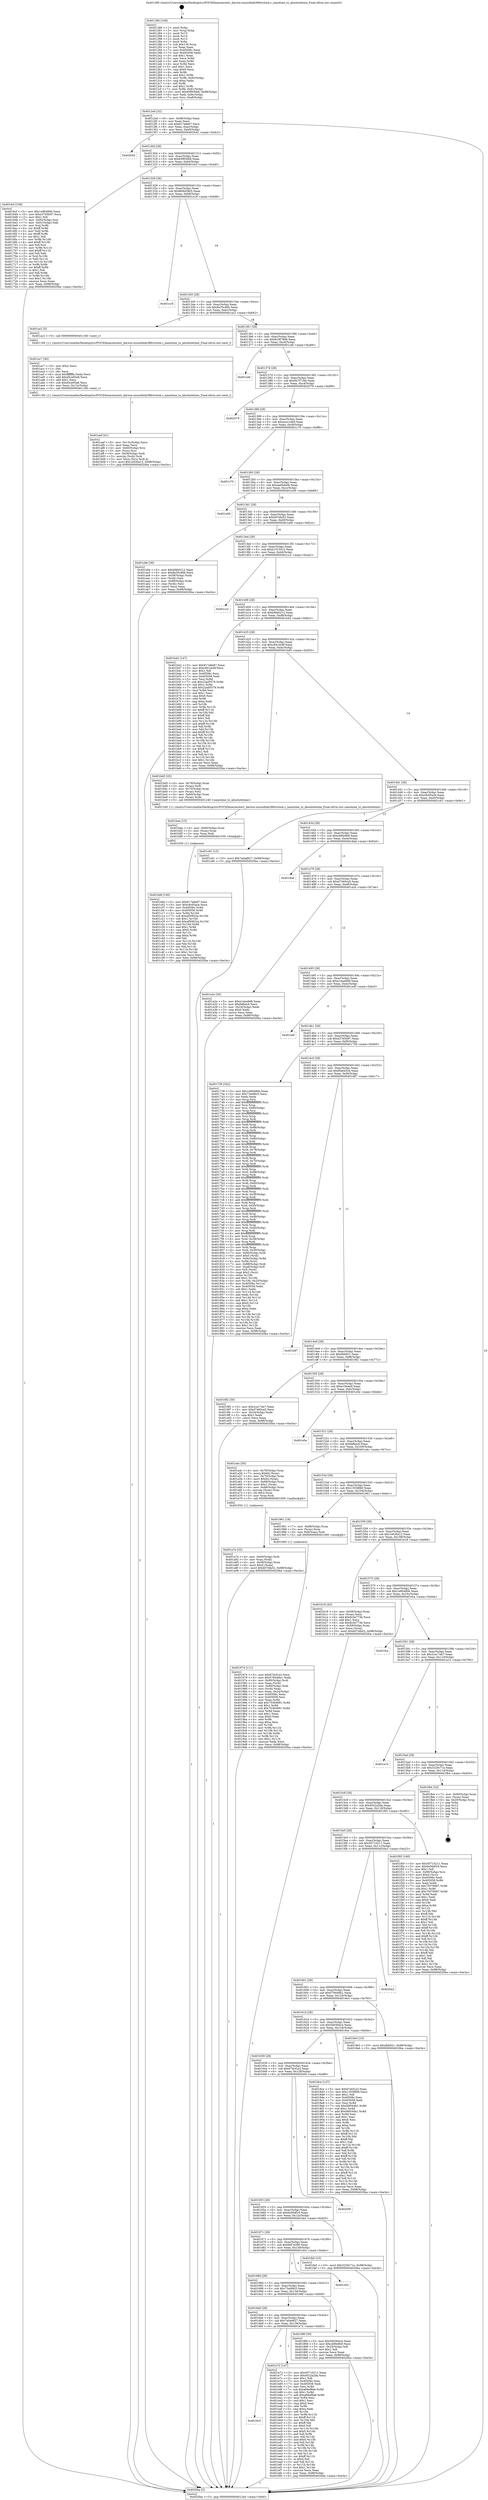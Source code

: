 digraph "0x401280" {
  label = "0x401280 (/mnt/c/Users/mathe/Desktop/tcc/POCII/binaries/extr_darwin-xnuosfmki386rtclock.c_nanotime_to_absolutetime_Final-ollvm.out::main(0))"
  labelloc = "t"
  node[shape=record]

  Entry [label="",width=0.3,height=0.3,shape=circle,fillcolor=black,style=filled]
  "0x4012ed" [label="{
     0x4012ed [32]\l
     | [instrs]\l
     &nbsp;&nbsp;0x4012ed \<+6\>: mov -0x98(%rbp),%eax\l
     &nbsp;&nbsp;0x4012f3 \<+2\>: mov %eax,%ecx\l
     &nbsp;&nbsp;0x4012f5 \<+6\>: sub $0x817a8e87,%ecx\l
     &nbsp;&nbsp;0x4012fb \<+6\>: mov %eax,-0xac(%rbp)\l
     &nbsp;&nbsp;0x401301 \<+6\>: mov %ecx,-0xb0(%rbp)\l
     &nbsp;&nbsp;0x401307 \<+6\>: je 0000000000402042 \<main+0xdc2\>\l
  }"]
  "0x402042" [label="{
     0x402042\l
  }", style=dashed]
  "0x40130d" [label="{
     0x40130d [28]\l
     | [instrs]\l
     &nbsp;&nbsp;0x40130d \<+5\>: jmp 0000000000401312 \<main+0x92\>\l
     &nbsp;&nbsp;0x401312 \<+6\>: mov -0xac(%rbp),%eax\l
     &nbsp;&nbsp;0x401318 \<+5\>: sub $0x83f930b6,%eax\l
     &nbsp;&nbsp;0x40131d \<+6\>: mov %eax,-0xb4(%rbp)\l
     &nbsp;&nbsp;0x401323 \<+6\>: je 00000000004016cf \<main+0x44f\>\l
  }"]
  Exit [label="",width=0.3,height=0.3,shape=circle,fillcolor=black,style=filled,peripheries=2]
  "0x4016cf" [label="{
     0x4016cf [106]\l
     | [instrs]\l
     &nbsp;&nbsp;0x4016cf \<+5\>: mov $0x1e80480b,%eax\l
     &nbsp;&nbsp;0x4016d4 \<+5\>: mov $0xe37b5b97,%ecx\l
     &nbsp;&nbsp;0x4016d9 \<+2\>: mov $0x1,%dl\l
     &nbsp;&nbsp;0x4016db \<+7\>: mov -0x92(%rbp),%sil\l
     &nbsp;&nbsp;0x4016e2 \<+7\>: mov -0x91(%rbp),%dil\l
     &nbsp;&nbsp;0x4016e9 \<+3\>: mov %sil,%r8b\l
     &nbsp;&nbsp;0x4016ec \<+4\>: xor $0xff,%r8b\l
     &nbsp;&nbsp;0x4016f0 \<+3\>: mov %dil,%r9b\l
     &nbsp;&nbsp;0x4016f3 \<+4\>: xor $0xff,%r9b\l
     &nbsp;&nbsp;0x4016f7 \<+3\>: xor $0x1,%dl\l
     &nbsp;&nbsp;0x4016fa \<+3\>: mov %r8b,%r10b\l
     &nbsp;&nbsp;0x4016fd \<+4\>: and $0xff,%r10b\l
     &nbsp;&nbsp;0x401701 \<+3\>: and %dl,%sil\l
     &nbsp;&nbsp;0x401704 \<+3\>: mov %r9b,%r11b\l
     &nbsp;&nbsp;0x401707 \<+4\>: and $0xff,%r11b\l
     &nbsp;&nbsp;0x40170b \<+3\>: and %dl,%dil\l
     &nbsp;&nbsp;0x40170e \<+3\>: or %sil,%r10b\l
     &nbsp;&nbsp;0x401711 \<+3\>: or %dil,%r11b\l
     &nbsp;&nbsp;0x401714 \<+3\>: xor %r11b,%r10b\l
     &nbsp;&nbsp;0x401717 \<+3\>: or %r9b,%r8b\l
     &nbsp;&nbsp;0x40171a \<+4\>: xor $0xff,%r8b\l
     &nbsp;&nbsp;0x40171e \<+3\>: or $0x1,%dl\l
     &nbsp;&nbsp;0x401721 \<+3\>: and %dl,%r8b\l
     &nbsp;&nbsp;0x401724 \<+3\>: or %r8b,%r10b\l
     &nbsp;&nbsp;0x401727 \<+4\>: test $0x1,%r10b\l
     &nbsp;&nbsp;0x40172b \<+3\>: cmovne %ecx,%eax\l
     &nbsp;&nbsp;0x40172e \<+6\>: mov %eax,-0x98(%rbp)\l
     &nbsp;&nbsp;0x401734 \<+5\>: jmp 00000000004020ba \<main+0xe3a\>\l
  }"]
  "0x401329" [label="{
     0x401329 [28]\l
     | [instrs]\l
     &nbsp;&nbsp;0x401329 \<+5\>: jmp 000000000040132e \<main+0xae\>\l
     &nbsp;&nbsp;0x40132e \<+6\>: mov -0xac(%rbp),%eax\l
     &nbsp;&nbsp;0x401334 \<+5\>: sub $0x869d28d3,%eax\l
     &nbsp;&nbsp;0x401339 \<+6\>: mov %eax,-0xb8(%rbp)\l
     &nbsp;&nbsp;0x40133f \<+6\>: je 0000000000401e18 \<main+0xb98\>\l
  }"]
  "0x4020ba" [label="{
     0x4020ba [5]\l
     | [instrs]\l
     &nbsp;&nbsp;0x4020ba \<+5\>: jmp 00000000004012ed \<main+0x6d\>\l
  }"]
  "0x401280" [label="{
     0x401280 [109]\l
     | [instrs]\l
     &nbsp;&nbsp;0x401280 \<+1\>: push %rbp\l
     &nbsp;&nbsp;0x401281 \<+3\>: mov %rsp,%rbp\l
     &nbsp;&nbsp;0x401284 \<+2\>: push %r15\l
     &nbsp;&nbsp;0x401286 \<+2\>: push %r14\l
     &nbsp;&nbsp;0x401288 \<+2\>: push %r12\l
     &nbsp;&nbsp;0x40128a \<+1\>: push %rbx\l
     &nbsp;&nbsp;0x40128b \<+7\>: sub $0x130,%rsp\l
     &nbsp;&nbsp;0x401292 \<+2\>: xor %eax,%eax\l
     &nbsp;&nbsp;0x401294 \<+7\>: mov 0x40506c,%ecx\l
     &nbsp;&nbsp;0x40129b \<+7\>: mov 0x405058,%edx\l
     &nbsp;&nbsp;0x4012a2 \<+3\>: sub $0x1,%eax\l
     &nbsp;&nbsp;0x4012a5 \<+3\>: mov %ecx,%r8d\l
     &nbsp;&nbsp;0x4012a8 \<+3\>: add %eax,%r8d\l
     &nbsp;&nbsp;0x4012ab \<+4\>: imul %r8d,%ecx\l
     &nbsp;&nbsp;0x4012af \<+3\>: and $0x1,%ecx\l
     &nbsp;&nbsp;0x4012b2 \<+3\>: cmp $0x0,%ecx\l
     &nbsp;&nbsp;0x4012b5 \<+4\>: sete %r9b\l
     &nbsp;&nbsp;0x4012b9 \<+4\>: and $0x1,%r9b\l
     &nbsp;&nbsp;0x4012bd \<+7\>: mov %r9b,-0x92(%rbp)\l
     &nbsp;&nbsp;0x4012c4 \<+3\>: cmp $0xa,%edx\l
     &nbsp;&nbsp;0x4012c7 \<+4\>: setl %r9b\l
     &nbsp;&nbsp;0x4012cb \<+4\>: and $0x1,%r9b\l
     &nbsp;&nbsp;0x4012cf \<+7\>: mov %r9b,-0x91(%rbp)\l
     &nbsp;&nbsp;0x4012d6 \<+10\>: movl $0x83f930b6,-0x98(%rbp)\l
     &nbsp;&nbsp;0x4012e0 \<+6\>: mov %edi,-0x9c(%rbp)\l
     &nbsp;&nbsp;0x4012e6 \<+7\>: mov %rsi,-0xa8(%rbp)\l
  }"]
  "0x4016c5" [label="{
     0x4016c5\l
  }", style=dashed]
  "0x401e18" [label="{
     0x401e18\l
  }", style=dashed]
  "0x401345" [label="{
     0x401345 [28]\l
     | [instrs]\l
     &nbsp;&nbsp;0x401345 \<+5\>: jmp 000000000040134a \<main+0xca\>\l
     &nbsp;&nbsp;0x40134a \<+6\>: mov -0xac(%rbp),%eax\l
     &nbsp;&nbsp;0x401350 \<+5\>: sub $0x8a35c46b,%eax\l
     &nbsp;&nbsp;0x401355 \<+6\>: mov %eax,-0xbc(%rbp)\l
     &nbsp;&nbsp;0x40135b \<+6\>: je 0000000000401ac2 \<main+0x842\>\l
  }"]
  "0x401e72" [label="{
     0x401e72 [147]\l
     | [instrs]\l
     &nbsp;&nbsp;0x401e72 \<+5\>: mov $0x50710211,%eax\l
     &nbsp;&nbsp;0x401e77 \<+5\>: mov $0x4022a2da,%ecx\l
     &nbsp;&nbsp;0x401e7c \<+2\>: mov $0x1,%dl\l
     &nbsp;&nbsp;0x401e7e \<+7\>: mov 0x40506c,%esi\l
     &nbsp;&nbsp;0x401e85 \<+7\>: mov 0x405058,%edi\l
     &nbsp;&nbsp;0x401e8c \<+3\>: mov %esi,%r8d\l
     &nbsp;&nbsp;0x401e8f \<+7\>: sub $0xa66ef8a6,%r8d\l
     &nbsp;&nbsp;0x401e96 \<+4\>: sub $0x1,%r8d\l
     &nbsp;&nbsp;0x401e9a \<+7\>: add $0xa66ef8a6,%r8d\l
     &nbsp;&nbsp;0x401ea1 \<+4\>: imul %r8d,%esi\l
     &nbsp;&nbsp;0x401ea5 \<+3\>: and $0x1,%esi\l
     &nbsp;&nbsp;0x401ea8 \<+3\>: cmp $0x0,%esi\l
     &nbsp;&nbsp;0x401eab \<+4\>: sete %r9b\l
     &nbsp;&nbsp;0x401eaf \<+3\>: cmp $0xa,%edi\l
     &nbsp;&nbsp;0x401eb2 \<+4\>: setl %r10b\l
     &nbsp;&nbsp;0x401eb6 \<+3\>: mov %r9b,%r11b\l
     &nbsp;&nbsp;0x401eb9 \<+4\>: xor $0xff,%r11b\l
     &nbsp;&nbsp;0x401ebd \<+3\>: mov %r10b,%bl\l
     &nbsp;&nbsp;0x401ec0 \<+3\>: xor $0xff,%bl\l
     &nbsp;&nbsp;0x401ec3 \<+3\>: xor $0x0,%dl\l
     &nbsp;&nbsp;0x401ec6 \<+3\>: mov %r11b,%r14b\l
     &nbsp;&nbsp;0x401ec9 \<+4\>: and $0x0,%r14b\l
     &nbsp;&nbsp;0x401ecd \<+3\>: and %dl,%r9b\l
     &nbsp;&nbsp;0x401ed0 \<+3\>: mov %bl,%r15b\l
     &nbsp;&nbsp;0x401ed3 \<+4\>: and $0x0,%r15b\l
     &nbsp;&nbsp;0x401ed7 \<+3\>: and %dl,%r10b\l
     &nbsp;&nbsp;0x401eda \<+3\>: or %r9b,%r14b\l
     &nbsp;&nbsp;0x401edd \<+3\>: or %r10b,%r15b\l
     &nbsp;&nbsp;0x401ee0 \<+3\>: xor %r15b,%r14b\l
     &nbsp;&nbsp;0x401ee3 \<+3\>: or %bl,%r11b\l
     &nbsp;&nbsp;0x401ee6 \<+4\>: xor $0xff,%r11b\l
     &nbsp;&nbsp;0x401eea \<+3\>: or $0x0,%dl\l
     &nbsp;&nbsp;0x401eed \<+3\>: and %dl,%r11b\l
     &nbsp;&nbsp;0x401ef0 \<+3\>: or %r11b,%r14b\l
     &nbsp;&nbsp;0x401ef3 \<+4\>: test $0x1,%r14b\l
     &nbsp;&nbsp;0x401ef7 \<+3\>: cmovne %ecx,%eax\l
     &nbsp;&nbsp;0x401efa \<+6\>: mov %eax,-0x98(%rbp)\l
     &nbsp;&nbsp;0x401f00 \<+5\>: jmp 00000000004020ba \<main+0xe3a\>\l
  }"]
  "0x401ac2" [label="{
     0x401ac2 [5]\l
     | [instrs]\l
     &nbsp;&nbsp;0x401ac2 \<+5\>: call 0000000000401160 \<next_i\>\l
     | [calls]\l
     &nbsp;&nbsp;0x401160 \{1\} (/mnt/c/Users/mathe/Desktop/tcc/POCII/binaries/extr_darwin-xnuosfmki386rtclock.c_nanotime_to_absolutetime_Final-ollvm.out::next_i)\l
  }"]
  "0x401361" [label="{
     0x401361 [28]\l
     | [instrs]\l
     &nbsp;&nbsp;0x401361 \<+5\>: jmp 0000000000401366 \<main+0xe6\>\l
     &nbsp;&nbsp;0x401366 \<+6\>: mov -0xac(%rbp),%eax\l
     &nbsp;&nbsp;0x40136c \<+5\>: sub $0x8c3878d6,%eax\l
     &nbsp;&nbsp;0x401371 \<+6\>: mov %eax,-0xc0(%rbp)\l
     &nbsp;&nbsp;0x401377 \<+6\>: je 0000000000401ce6 \<main+0xa66\>\l
  }"]
  "0x401bfd" [label="{
     0x401bfd [100]\l
     | [instrs]\l
     &nbsp;&nbsp;0x401bfd \<+5\>: mov $0x817a8e87,%esi\l
     &nbsp;&nbsp;0x401c02 \<+5\>: mov $0xc8c65acb,%ecx\l
     &nbsp;&nbsp;0x401c07 \<+8\>: mov 0x40506c,%r8d\l
     &nbsp;&nbsp;0x401c0f \<+8\>: mov 0x405058,%r9d\l
     &nbsp;&nbsp;0x401c17 \<+3\>: mov %r8d,%r10d\l
     &nbsp;&nbsp;0x401c1a \<+7\>: sub $0xaf50822a,%r10d\l
     &nbsp;&nbsp;0x401c21 \<+4\>: sub $0x1,%r10d\l
     &nbsp;&nbsp;0x401c25 \<+7\>: add $0xaf50822a,%r10d\l
     &nbsp;&nbsp;0x401c2c \<+4\>: imul %r10d,%r8d\l
     &nbsp;&nbsp;0x401c30 \<+4\>: and $0x1,%r8d\l
     &nbsp;&nbsp;0x401c34 \<+4\>: cmp $0x0,%r8d\l
     &nbsp;&nbsp;0x401c38 \<+4\>: sete %r11b\l
     &nbsp;&nbsp;0x401c3c \<+4\>: cmp $0xa,%r9d\l
     &nbsp;&nbsp;0x401c40 \<+3\>: setl %bl\l
     &nbsp;&nbsp;0x401c43 \<+3\>: mov %r11b,%r14b\l
     &nbsp;&nbsp;0x401c46 \<+3\>: and %bl,%r14b\l
     &nbsp;&nbsp;0x401c49 \<+3\>: xor %bl,%r11b\l
     &nbsp;&nbsp;0x401c4c \<+3\>: or %r11b,%r14b\l
     &nbsp;&nbsp;0x401c4f \<+4\>: test $0x1,%r14b\l
     &nbsp;&nbsp;0x401c53 \<+3\>: cmovne %ecx,%esi\l
     &nbsp;&nbsp;0x401c56 \<+6\>: mov %esi,-0x98(%rbp)\l
     &nbsp;&nbsp;0x401c5c \<+5\>: jmp 00000000004020ba \<main+0xe3a\>\l
  }"]
  "0x401ce6" [label="{
     0x401ce6\l
  }", style=dashed]
  "0x40137d" [label="{
     0x40137d [28]\l
     | [instrs]\l
     &nbsp;&nbsp;0x40137d \<+5\>: jmp 0000000000401382 \<main+0x102\>\l
     &nbsp;&nbsp;0x401382 \<+6\>: mov -0xac(%rbp),%eax\l
     &nbsp;&nbsp;0x401388 \<+5\>: sub $0x9a7f71bb,%eax\l
     &nbsp;&nbsp;0x40138d \<+6\>: mov %eax,-0xc4(%rbp)\l
     &nbsp;&nbsp;0x401393 \<+6\>: je 0000000000402079 \<main+0xdf9\>\l
  }"]
  "0x401bee" [label="{
     0x401bee [15]\l
     | [instrs]\l
     &nbsp;&nbsp;0x401bee \<+4\>: mov -0x60(%rbp),%rax\l
     &nbsp;&nbsp;0x401bf2 \<+3\>: mov (%rax),%rax\l
     &nbsp;&nbsp;0x401bf5 \<+3\>: mov %rax,%rdi\l
     &nbsp;&nbsp;0x401bf8 \<+5\>: call 0000000000401030 \<free@plt\>\l
     | [calls]\l
     &nbsp;&nbsp;0x401030 \{1\} (unknown)\l
  }"]
  "0x402079" [label="{
     0x402079\l
  }", style=dashed]
  "0x401399" [label="{
     0x401399 [28]\l
     | [instrs]\l
     &nbsp;&nbsp;0x401399 \<+5\>: jmp 000000000040139e \<main+0x11e\>\l
     &nbsp;&nbsp;0x40139e \<+6\>: mov -0xac(%rbp),%eax\l
     &nbsp;&nbsp;0x4013a4 \<+5\>: sub $0xaca1c4e9,%eax\l
     &nbsp;&nbsp;0x4013a9 \<+6\>: mov %eax,-0xc8(%rbp)\l
     &nbsp;&nbsp;0x4013af \<+6\>: je 0000000000401c70 \<main+0x9f0\>\l
  }"]
  "0x401aef" [label="{
     0x401aef [41]\l
     | [instrs]\l
     &nbsp;&nbsp;0x401aef \<+6\>: mov -0x13c(%rbp),%ecx\l
     &nbsp;&nbsp;0x401af5 \<+3\>: imul %eax,%ecx\l
     &nbsp;&nbsp;0x401af8 \<+4\>: mov -0x60(%rbp),%rsi\l
     &nbsp;&nbsp;0x401afc \<+3\>: mov (%rsi),%rsi\l
     &nbsp;&nbsp;0x401aff \<+4\>: mov -0x58(%rbp),%rdi\l
     &nbsp;&nbsp;0x401b03 \<+3\>: movslq (%rdi),%rdi\l
     &nbsp;&nbsp;0x401b06 \<+3\>: mov %ecx,(%rsi,%rdi,4)\l
     &nbsp;&nbsp;0x401b09 \<+10\>: movl $0x1e636a12,-0x98(%rbp)\l
     &nbsp;&nbsp;0x401b13 \<+5\>: jmp 00000000004020ba \<main+0xe3a\>\l
  }"]
  "0x401c70" [label="{
     0x401c70\l
  }", style=dashed]
  "0x4013b5" [label="{
     0x4013b5 [28]\l
     | [instrs]\l
     &nbsp;&nbsp;0x4013b5 \<+5\>: jmp 00000000004013ba \<main+0x13a\>\l
     &nbsp;&nbsp;0x4013ba \<+6\>: mov -0xac(%rbp),%eax\l
     &nbsp;&nbsp;0x4013c0 \<+5\>: sub $0xaed5de0b,%eax\l
     &nbsp;&nbsp;0x4013c5 \<+6\>: mov %eax,-0xcc(%rbp)\l
     &nbsp;&nbsp;0x4013cb \<+6\>: je 0000000000401e09 \<main+0xb89\>\l
  }"]
  "0x401ac7" [label="{
     0x401ac7 [40]\l
     | [instrs]\l
     &nbsp;&nbsp;0x401ac7 \<+5\>: mov $0x2,%ecx\l
     &nbsp;&nbsp;0x401acc \<+1\>: cltd\l
     &nbsp;&nbsp;0x401acd \<+2\>: idiv %ecx\l
     &nbsp;&nbsp;0x401acf \<+6\>: imul $0xfffffffe,%edx,%ecx\l
     &nbsp;&nbsp;0x401ad5 \<+6\>: add $0xd5ce05a6,%ecx\l
     &nbsp;&nbsp;0x401adb \<+3\>: add $0x1,%ecx\l
     &nbsp;&nbsp;0x401ade \<+6\>: sub $0xd5ce05a6,%ecx\l
     &nbsp;&nbsp;0x401ae4 \<+6\>: mov %ecx,-0x13c(%rbp)\l
     &nbsp;&nbsp;0x401aea \<+5\>: call 0000000000401160 \<next_i\>\l
     | [calls]\l
     &nbsp;&nbsp;0x401160 \{1\} (/mnt/c/Users/mathe/Desktop/tcc/POCII/binaries/extr_darwin-xnuosfmki386rtclock.c_nanotime_to_absolutetime_Final-ollvm.out::next_i)\l
  }"]
  "0x401e09" [label="{
     0x401e09\l
  }", style=dashed]
  "0x4013d1" [label="{
     0x4013d1 [28]\l
     | [instrs]\l
     &nbsp;&nbsp;0x4013d1 \<+5\>: jmp 00000000004013d6 \<main+0x156\>\l
     &nbsp;&nbsp;0x4013d6 \<+6\>: mov -0xac(%rbp),%eax\l
     &nbsp;&nbsp;0x4013dc \<+5\>: sub $0xb07efa52,%eax\l
     &nbsp;&nbsp;0x4013e1 \<+6\>: mov %eax,-0xd0(%rbp)\l
     &nbsp;&nbsp;0x4013e7 \<+6\>: je 0000000000401a9e \<main+0x81e\>\l
  }"]
  "0x401a7e" [label="{
     0x401a7e [32]\l
     | [instrs]\l
     &nbsp;&nbsp;0x401a7e \<+4\>: mov -0x60(%rbp),%rdi\l
     &nbsp;&nbsp;0x401a82 \<+3\>: mov %rax,(%rdi)\l
     &nbsp;&nbsp;0x401a85 \<+4\>: mov -0x58(%rbp),%rax\l
     &nbsp;&nbsp;0x401a89 \<+6\>: movl $0x0,(%rax)\l
     &nbsp;&nbsp;0x401a8f \<+10\>: movl $0xb07efa52,-0x98(%rbp)\l
     &nbsp;&nbsp;0x401a99 \<+5\>: jmp 00000000004020ba \<main+0xe3a\>\l
  }"]
  "0x401a9e" [label="{
     0x401a9e [36]\l
     | [instrs]\l
     &nbsp;&nbsp;0x401a9e \<+5\>: mov $0xbf4b0212,%eax\l
     &nbsp;&nbsp;0x401aa3 \<+5\>: mov $0x8a35c46b,%ecx\l
     &nbsp;&nbsp;0x401aa8 \<+4\>: mov -0x58(%rbp),%rdx\l
     &nbsp;&nbsp;0x401aac \<+2\>: mov (%rdx),%esi\l
     &nbsp;&nbsp;0x401aae \<+4\>: mov -0x68(%rbp),%rdx\l
     &nbsp;&nbsp;0x401ab2 \<+2\>: cmp (%rdx),%esi\l
     &nbsp;&nbsp;0x401ab4 \<+3\>: cmovl %ecx,%eax\l
     &nbsp;&nbsp;0x401ab7 \<+6\>: mov %eax,-0x98(%rbp)\l
     &nbsp;&nbsp;0x401abd \<+5\>: jmp 00000000004020ba \<main+0xe3a\>\l
  }"]
  "0x4013ed" [label="{
     0x4013ed [28]\l
     | [instrs]\l
     &nbsp;&nbsp;0x4013ed \<+5\>: jmp 00000000004013f2 \<main+0x172\>\l
     &nbsp;&nbsp;0x4013f2 \<+6\>: mov -0xac(%rbp),%eax\l
     &nbsp;&nbsp;0x4013f8 \<+5\>: sub $0xb1515012,%eax\l
     &nbsp;&nbsp;0x4013fd \<+6\>: mov %eax,-0xd4(%rbp)\l
     &nbsp;&nbsp;0x401403 \<+6\>: je 0000000000401cc2 \<main+0xa42\>\l
  }"]
  "0x401974" [label="{
     0x401974 [111]\l
     | [instrs]\l
     &nbsp;&nbsp;0x401974 \<+5\>: mov $0x67dcf1a3,%ecx\l
     &nbsp;&nbsp;0x401979 \<+5\>: mov $0x578446b1,%edx\l
     &nbsp;&nbsp;0x40197e \<+4\>: mov -0x80(%rbp),%rdi\l
     &nbsp;&nbsp;0x401982 \<+2\>: mov %eax,(%rdi)\l
     &nbsp;&nbsp;0x401984 \<+4\>: mov -0x80(%rbp),%rdi\l
     &nbsp;&nbsp;0x401988 \<+2\>: mov (%rdi),%eax\l
     &nbsp;&nbsp;0x40198a \<+3\>: mov %eax,-0x24(%rbp)\l
     &nbsp;&nbsp;0x40198d \<+7\>: mov 0x40506c,%eax\l
     &nbsp;&nbsp;0x401994 \<+7\>: mov 0x405058,%esi\l
     &nbsp;&nbsp;0x40199b \<+3\>: mov %eax,%r8d\l
     &nbsp;&nbsp;0x40199e \<+7\>: add $0x75364991,%r8d\l
     &nbsp;&nbsp;0x4019a5 \<+4\>: sub $0x1,%r8d\l
     &nbsp;&nbsp;0x4019a9 \<+7\>: sub $0x75364991,%r8d\l
     &nbsp;&nbsp;0x4019b0 \<+4\>: imul %r8d,%eax\l
     &nbsp;&nbsp;0x4019b4 \<+3\>: and $0x1,%eax\l
     &nbsp;&nbsp;0x4019b7 \<+3\>: cmp $0x0,%eax\l
     &nbsp;&nbsp;0x4019ba \<+4\>: sete %r9b\l
     &nbsp;&nbsp;0x4019be \<+3\>: cmp $0xa,%esi\l
     &nbsp;&nbsp;0x4019c1 \<+4\>: setl %r10b\l
     &nbsp;&nbsp;0x4019c5 \<+3\>: mov %r9b,%r11b\l
     &nbsp;&nbsp;0x4019c8 \<+3\>: and %r10b,%r11b\l
     &nbsp;&nbsp;0x4019cb \<+3\>: xor %r10b,%r9b\l
     &nbsp;&nbsp;0x4019ce \<+3\>: or %r9b,%r11b\l
     &nbsp;&nbsp;0x4019d1 \<+4\>: test $0x1,%r11b\l
     &nbsp;&nbsp;0x4019d5 \<+3\>: cmovne %edx,%ecx\l
     &nbsp;&nbsp;0x4019d8 \<+6\>: mov %ecx,-0x98(%rbp)\l
     &nbsp;&nbsp;0x4019de \<+5\>: jmp 00000000004020ba \<main+0xe3a\>\l
  }"]
  "0x401cc2" [label="{
     0x401cc2\l
  }", style=dashed]
  "0x401409" [label="{
     0x401409 [28]\l
     | [instrs]\l
     &nbsp;&nbsp;0x401409 \<+5\>: jmp 000000000040140e \<main+0x18e\>\l
     &nbsp;&nbsp;0x40140e \<+6\>: mov -0xac(%rbp),%eax\l
     &nbsp;&nbsp;0x401414 \<+5\>: sub $0xbf4b0212,%eax\l
     &nbsp;&nbsp;0x401419 \<+6\>: mov %eax,-0xd8(%rbp)\l
     &nbsp;&nbsp;0x40141f \<+6\>: je 0000000000401b42 \<main+0x8c2\>\l
  }"]
  "0x4016a9" [label="{
     0x4016a9 [28]\l
     | [instrs]\l
     &nbsp;&nbsp;0x4016a9 \<+5\>: jmp 00000000004016ae \<main+0x42e\>\l
     &nbsp;&nbsp;0x4016ae \<+6\>: mov -0xac(%rbp),%eax\l
     &nbsp;&nbsp;0x4016b4 \<+5\>: sub $0x7a0ad627,%eax\l
     &nbsp;&nbsp;0x4016b9 \<+6\>: mov %eax,-0x138(%rbp)\l
     &nbsp;&nbsp;0x4016bf \<+6\>: je 0000000000401e72 \<main+0xbf2\>\l
  }"]
  "0x401b42" [label="{
     0x401b42 [147]\l
     | [instrs]\l
     &nbsp;&nbsp;0x401b42 \<+5\>: mov $0x817a8e87,%eax\l
     &nbsp;&nbsp;0x401b47 \<+5\>: mov $0xc841dc6f,%ecx\l
     &nbsp;&nbsp;0x401b4c \<+2\>: mov $0x1,%dl\l
     &nbsp;&nbsp;0x401b4e \<+7\>: mov 0x40506c,%esi\l
     &nbsp;&nbsp;0x401b55 \<+7\>: mov 0x405058,%edi\l
     &nbsp;&nbsp;0x401b5c \<+3\>: mov %esi,%r8d\l
     &nbsp;&nbsp;0x401b5f \<+7\>: sub $0x22ad5579,%r8d\l
     &nbsp;&nbsp;0x401b66 \<+4\>: sub $0x1,%r8d\l
     &nbsp;&nbsp;0x401b6a \<+7\>: add $0x22ad5579,%r8d\l
     &nbsp;&nbsp;0x401b71 \<+4\>: imul %r8d,%esi\l
     &nbsp;&nbsp;0x401b75 \<+3\>: and $0x1,%esi\l
     &nbsp;&nbsp;0x401b78 \<+3\>: cmp $0x0,%esi\l
     &nbsp;&nbsp;0x401b7b \<+4\>: sete %r9b\l
     &nbsp;&nbsp;0x401b7f \<+3\>: cmp $0xa,%edi\l
     &nbsp;&nbsp;0x401b82 \<+4\>: setl %r10b\l
     &nbsp;&nbsp;0x401b86 \<+3\>: mov %r9b,%r11b\l
     &nbsp;&nbsp;0x401b89 \<+4\>: xor $0xff,%r11b\l
     &nbsp;&nbsp;0x401b8d \<+3\>: mov %r10b,%bl\l
     &nbsp;&nbsp;0x401b90 \<+3\>: xor $0xff,%bl\l
     &nbsp;&nbsp;0x401b93 \<+3\>: xor $0x1,%dl\l
     &nbsp;&nbsp;0x401b96 \<+3\>: mov %r11b,%r14b\l
     &nbsp;&nbsp;0x401b99 \<+4\>: and $0xff,%r14b\l
     &nbsp;&nbsp;0x401b9d \<+3\>: and %dl,%r9b\l
     &nbsp;&nbsp;0x401ba0 \<+3\>: mov %bl,%r15b\l
     &nbsp;&nbsp;0x401ba3 \<+4\>: and $0xff,%r15b\l
     &nbsp;&nbsp;0x401ba7 \<+3\>: and %dl,%r10b\l
     &nbsp;&nbsp;0x401baa \<+3\>: or %r9b,%r14b\l
     &nbsp;&nbsp;0x401bad \<+3\>: or %r10b,%r15b\l
     &nbsp;&nbsp;0x401bb0 \<+3\>: xor %r15b,%r14b\l
     &nbsp;&nbsp;0x401bb3 \<+3\>: or %bl,%r11b\l
     &nbsp;&nbsp;0x401bb6 \<+4\>: xor $0xff,%r11b\l
     &nbsp;&nbsp;0x401bba \<+3\>: or $0x1,%dl\l
     &nbsp;&nbsp;0x401bbd \<+3\>: and %dl,%r11b\l
     &nbsp;&nbsp;0x401bc0 \<+3\>: or %r11b,%r14b\l
     &nbsp;&nbsp;0x401bc3 \<+4\>: test $0x1,%r14b\l
     &nbsp;&nbsp;0x401bc7 \<+3\>: cmovne %ecx,%eax\l
     &nbsp;&nbsp;0x401bca \<+6\>: mov %eax,-0x98(%rbp)\l
     &nbsp;&nbsp;0x401bd0 \<+5\>: jmp 00000000004020ba \<main+0xe3a\>\l
  }"]
  "0x401425" [label="{
     0x401425 [28]\l
     | [instrs]\l
     &nbsp;&nbsp;0x401425 \<+5\>: jmp 000000000040142a \<main+0x1aa\>\l
     &nbsp;&nbsp;0x40142a \<+6\>: mov -0xac(%rbp),%eax\l
     &nbsp;&nbsp;0x401430 \<+5\>: sub $0xc841dc6f,%eax\l
     &nbsp;&nbsp;0x401435 \<+6\>: mov %eax,-0xdc(%rbp)\l
     &nbsp;&nbsp;0x40143b \<+6\>: je 0000000000401bd5 \<main+0x955\>\l
  }"]
  "0x40188f" [label="{
     0x40188f [30]\l
     | [instrs]\l
     &nbsp;&nbsp;0x40188f \<+5\>: mov $0x5d0364c4,%eax\l
     &nbsp;&nbsp;0x401894 \<+5\>: mov $0xcbf0e9b9,%ecx\l
     &nbsp;&nbsp;0x401899 \<+3\>: mov -0x25(%rbp),%dl\l
     &nbsp;&nbsp;0x40189c \<+3\>: test $0x1,%dl\l
     &nbsp;&nbsp;0x40189f \<+3\>: cmovne %ecx,%eax\l
     &nbsp;&nbsp;0x4018a2 \<+6\>: mov %eax,-0x98(%rbp)\l
     &nbsp;&nbsp;0x4018a8 \<+5\>: jmp 00000000004020ba \<main+0xe3a\>\l
  }"]
  "0x401bd5" [label="{
     0x401bd5 [25]\l
     | [instrs]\l
     &nbsp;&nbsp;0x401bd5 \<+4\>: mov -0x78(%rbp),%rax\l
     &nbsp;&nbsp;0x401bd9 \<+3\>: mov (%rax),%rdi\l
     &nbsp;&nbsp;0x401bdc \<+4\>: mov -0x70(%rbp),%rax\l
     &nbsp;&nbsp;0x401be0 \<+2\>: mov (%rax),%esi\l
     &nbsp;&nbsp;0x401be2 \<+4\>: mov -0x60(%rbp),%rax\l
     &nbsp;&nbsp;0x401be6 \<+3\>: mov (%rax),%rdx\l
     &nbsp;&nbsp;0x401be9 \<+5\>: call 0000000000401240 \<nanotime_to_absolutetime\>\l
     | [calls]\l
     &nbsp;&nbsp;0x401240 \{1\} (/mnt/c/Users/mathe/Desktop/tcc/POCII/binaries/extr_darwin-xnuosfmki386rtclock.c_nanotime_to_absolutetime_Final-ollvm.out::nanotime_to_absolutetime)\l
  }"]
  "0x401441" [label="{
     0x401441 [28]\l
     | [instrs]\l
     &nbsp;&nbsp;0x401441 \<+5\>: jmp 0000000000401446 \<main+0x1c6\>\l
     &nbsp;&nbsp;0x401446 \<+6\>: mov -0xac(%rbp),%eax\l
     &nbsp;&nbsp;0x40144c \<+5\>: sub $0xc8c65acb,%eax\l
     &nbsp;&nbsp;0x401451 \<+6\>: mov %eax,-0xe0(%rbp)\l
     &nbsp;&nbsp;0x401457 \<+6\>: je 0000000000401c61 \<main+0x9e1\>\l
  }"]
  "0x40168d" [label="{
     0x40168d [28]\l
     | [instrs]\l
     &nbsp;&nbsp;0x40168d \<+5\>: jmp 0000000000401692 \<main+0x412\>\l
     &nbsp;&nbsp;0x401692 \<+6\>: mov -0xac(%rbp),%eax\l
     &nbsp;&nbsp;0x401698 \<+5\>: sub $0x73a0fdc5,%eax\l
     &nbsp;&nbsp;0x40169d \<+6\>: mov %eax,-0x134(%rbp)\l
     &nbsp;&nbsp;0x4016a3 \<+6\>: je 000000000040188f \<main+0x60f\>\l
  }"]
  "0x401c61" [label="{
     0x401c61 [15]\l
     | [instrs]\l
     &nbsp;&nbsp;0x401c61 \<+10\>: movl $0x7a0ad627,-0x98(%rbp)\l
     &nbsp;&nbsp;0x401c6b \<+5\>: jmp 00000000004020ba \<main+0xe3a\>\l
  }"]
  "0x40145d" [label="{
     0x40145d [28]\l
     | [instrs]\l
     &nbsp;&nbsp;0x40145d \<+5\>: jmp 0000000000401462 \<main+0x1e2\>\l
     &nbsp;&nbsp;0x401462 \<+6\>: mov -0xac(%rbp),%eax\l
     &nbsp;&nbsp;0x401468 \<+5\>: sub $0xcbf0e9b9,%eax\l
     &nbsp;&nbsp;0x40146d \<+6\>: mov %eax,-0xe4(%rbp)\l
     &nbsp;&nbsp;0x401473 \<+6\>: je 00000000004018ad \<main+0x62d\>\l
  }"]
  "0x401d3c" [label="{
     0x401d3c\l
  }", style=dashed]
  "0x4018ad" [label="{
     0x4018ad\l
  }", style=dashed]
  "0x401479" [label="{
     0x401479 [28]\l
     | [instrs]\l
     &nbsp;&nbsp;0x401479 \<+5\>: jmp 000000000040147e \<main+0x1fe\>\l
     &nbsp;&nbsp;0x40147e \<+6\>: mov -0xac(%rbp),%eax\l
     &nbsp;&nbsp;0x401484 \<+5\>: sub $0xd7460ca5,%eax\l
     &nbsp;&nbsp;0x401489 \<+6\>: mov %eax,-0xe8(%rbp)\l
     &nbsp;&nbsp;0x40148f \<+6\>: je 0000000000401a2e \<main+0x7ae\>\l
  }"]
  "0x401671" [label="{
     0x401671 [28]\l
     | [instrs]\l
     &nbsp;&nbsp;0x401671 \<+5\>: jmp 0000000000401676 \<main+0x3f6\>\l
     &nbsp;&nbsp;0x401676 \<+6\>: mov -0xac(%rbp),%eax\l
     &nbsp;&nbsp;0x40167c \<+5\>: sub $0x6fd7e290,%eax\l
     &nbsp;&nbsp;0x401681 \<+6\>: mov %eax,-0x130(%rbp)\l
     &nbsp;&nbsp;0x401687 \<+6\>: je 0000000000401d3c \<main+0xabc\>\l
  }"]
  "0x401a2e" [label="{
     0x401a2e [30]\l
     | [instrs]\l
     &nbsp;&nbsp;0x401a2e \<+5\>: mov $0xe1daa9d8,%eax\l
     &nbsp;&nbsp;0x401a33 \<+5\>: mov $0xfafbec6,%ecx\l
     &nbsp;&nbsp;0x401a38 \<+3\>: mov -0x24(%rbp),%edx\l
     &nbsp;&nbsp;0x401a3b \<+3\>: cmp $0x0,%edx\l
     &nbsp;&nbsp;0x401a3e \<+3\>: cmove %ecx,%eax\l
     &nbsp;&nbsp;0x401a41 \<+6\>: mov %eax,-0x98(%rbp)\l
     &nbsp;&nbsp;0x401a47 \<+5\>: jmp 00000000004020ba \<main+0xe3a\>\l
  }"]
  "0x401495" [label="{
     0x401495 [28]\l
     | [instrs]\l
     &nbsp;&nbsp;0x401495 \<+5\>: jmp 000000000040149a \<main+0x21a\>\l
     &nbsp;&nbsp;0x40149a \<+6\>: mov -0xac(%rbp),%eax\l
     &nbsp;&nbsp;0x4014a0 \<+5\>: sub $0xe1daa9d8,%eax\l
     &nbsp;&nbsp;0x4014a5 \<+6\>: mov %eax,-0xec(%rbp)\l
     &nbsp;&nbsp;0x4014ab \<+6\>: je 0000000000401e4f \<main+0xbcf\>\l
  }"]
  "0x401fa5" [label="{
     0x401fa5 [15]\l
     | [instrs]\l
     &nbsp;&nbsp;0x401fa5 \<+10\>: movl $0x3229c71e,-0x98(%rbp)\l
     &nbsp;&nbsp;0x401faf \<+5\>: jmp 00000000004020ba \<main+0xe3a\>\l
  }"]
  "0x401e4f" [label="{
     0x401e4f\l
  }", style=dashed]
  "0x4014b1" [label="{
     0x4014b1 [28]\l
     | [instrs]\l
     &nbsp;&nbsp;0x4014b1 \<+5\>: jmp 00000000004014b6 \<main+0x236\>\l
     &nbsp;&nbsp;0x4014b6 \<+6\>: mov -0xac(%rbp),%eax\l
     &nbsp;&nbsp;0x4014bc \<+5\>: sub $0xe37b5b97,%eax\l
     &nbsp;&nbsp;0x4014c1 \<+6\>: mov %eax,-0xf0(%rbp)\l
     &nbsp;&nbsp;0x4014c7 \<+6\>: je 0000000000401739 \<main+0x4b9\>\l
  }"]
  "0x401655" [label="{
     0x401655 [28]\l
     | [instrs]\l
     &nbsp;&nbsp;0x401655 \<+5\>: jmp 000000000040165a \<main+0x3da\>\l
     &nbsp;&nbsp;0x40165a \<+6\>: mov -0xac(%rbp),%eax\l
     &nbsp;&nbsp;0x401660 \<+5\>: sub $0x6e56df16,%eax\l
     &nbsp;&nbsp;0x401665 \<+6\>: mov %eax,-0x12c(%rbp)\l
     &nbsp;&nbsp;0x40166b \<+6\>: je 0000000000401fa5 \<main+0xd25\>\l
  }"]
  "0x401739" [label="{
     0x401739 [342]\l
     | [instrs]\l
     &nbsp;&nbsp;0x401739 \<+5\>: mov $0x1e80480b,%eax\l
     &nbsp;&nbsp;0x40173e \<+5\>: mov $0x73a0fdc5,%ecx\l
     &nbsp;&nbsp;0x401743 \<+2\>: xor %edx,%edx\l
     &nbsp;&nbsp;0x401745 \<+3\>: mov %rsp,%rsi\l
     &nbsp;&nbsp;0x401748 \<+4\>: add $0xfffffffffffffff0,%rsi\l
     &nbsp;&nbsp;0x40174c \<+3\>: mov %rsi,%rsp\l
     &nbsp;&nbsp;0x40174f \<+7\>: mov %rsi,-0x90(%rbp)\l
     &nbsp;&nbsp;0x401756 \<+3\>: mov %rsp,%rsi\l
     &nbsp;&nbsp;0x401759 \<+4\>: add $0xfffffffffffffff0,%rsi\l
     &nbsp;&nbsp;0x40175d \<+3\>: mov %rsi,%rsp\l
     &nbsp;&nbsp;0x401760 \<+3\>: mov %rsp,%rdi\l
     &nbsp;&nbsp;0x401763 \<+4\>: add $0xfffffffffffffff0,%rdi\l
     &nbsp;&nbsp;0x401767 \<+3\>: mov %rdi,%rsp\l
     &nbsp;&nbsp;0x40176a \<+7\>: mov %rdi,-0x88(%rbp)\l
     &nbsp;&nbsp;0x401771 \<+3\>: mov %rsp,%rdi\l
     &nbsp;&nbsp;0x401774 \<+4\>: add $0xfffffffffffffff0,%rdi\l
     &nbsp;&nbsp;0x401778 \<+3\>: mov %rdi,%rsp\l
     &nbsp;&nbsp;0x40177b \<+4\>: mov %rdi,-0x80(%rbp)\l
     &nbsp;&nbsp;0x40177f \<+3\>: mov %rsp,%rdi\l
     &nbsp;&nbsp;0x401782 \<+4\>: add $0xfffffffffffffff0,%rdi\l
     &nbsp;&nbsp;0x401786 \<+3\>: mov %rdi,%rsp\l
     &nbsp;&nbsp;0x401789 \<+4\>: mov %rdi,-0x78(%rbp)\l
     &nbsp;&nbsp;0x40178d \<+3\>: mov %rsp,%rdi\l
     &nbsp;&nbsp;0x401790 \<+4\>: add $0xfffffffffffffff0,%rdi\l
     &nbsp;&nbsp;0x401794 \<+3\>: mov %rdi,%rsp\l
     &nbsp;&nbsp;0x401797 \<+4\>: mov %rdi,-0x70(%rbp)\l
     &nbsp;&nbsp;0x40179b \<+3\>: mov %rsp,%rdi\l
     &nbsp;&nbsp;0x40179e \<+4\>: add $0xfffffffffffffff0,%rdi\l
     &nbsp;&nbsp;0x4017a2 \<+3\>: mov %rdi,%rsp\l
     &nbsp;&nbsp;0x4017a5 \<+4\>: mov %rdi,-0x68(%rbp)\l
     &nbsp;&nbsp;0x4017a9 \<+3\>: mov %rsp,%rdi\l
     &nbsp;&nbsp;0x4017ac \<+4\>: add $0xfffffffffffffff0,%rdi\l
     &nbsp;&nbsp;0x4017b0 \<+3\>: mov %rdi,%rsp\l
     &nbsp;&nbsp;0x4017b3 \<+4\>: mov %rdi,-0x60(%rbp)\l
     &nbsp;&nbsp;0x4017b7 \<+3\>: mov %rsp,%rdi\l
     &nbsp;&nbsp;0x4017ba \<+4\>: add $0xfffffffffffffff0,%rdi\l
     &nbsp;&nbsp;0x4017be \<+3\>: mov %rdi,%rsp\l
     &nbsp;&nbsp;0x4017c1 \<+4\>: mov %rdi,-0x58(%rbp)\l
     &nbsp;&nbsp;0x4017c5 \<+3\>: mov %rsp,%rdi\l
     &nbsp;&nbsp;0x4017c8 \<+4\>: add $0xfffffffffffffff0,%rdi\l
     &nbsp;&nbsp;0x4017cc \<+3\>: mov %rdi,%rsp\l
     &nbsp;&nbsp;0x4017cf \<+4\>: mov %rdi,-0x50(%rbp)\l
     &nbsp;&nbsp;0x4017d3 \<+3\>: mov %rsp,%rdi\l
     &nbsp;&nbsp;0x4017d6 \<+4\>: add $0xfffffffffffffff0,%rdi\l
     &nbsp;&nbsp;0x4017da \<+3\>: mov %rdi,%rsp\l
     &nbsp;&nbsp;0x4017dd \<+4\>: mov %rdi,-0x48(%rbp)\l
     &nbsp;&nbsp;0x4017e1 \<+3\>: mov %rsp,%rdi\l
     &nbsp;&nbsp;0x4017e4 \<+4\>: add $0xfffffffffffffff0,%rdi\l
     &nbsp;&nbsp;0x4017e8 \<+3\>: mov %rdi,%rsp\l
     &nbsp;&nbsp;0x4017eb \<+4\>: mov %rdi,-0x40(%rbp)\l
     &nbsp;&nbsp;0x4017ef \<+3\>: mov %rsp,%rdi\l
     &nbsp;&nbsp;0x4017f2 \<+4\>: add $0xfffffffffffffff0,%rdi\l
     &nbsp;&nbsp;0x4017f6 \<+3\>: mov %rdi,%rsp\l
     &nbsp;&nbsp;0x4017f9 \<+4\>: mov %rdi,-0x38(%rbp)\l
     &nbsp;&nbsp;0x4017fd \<+3\>: mov %rsp,%rdi\l
     &nbsp;&nbsp;0x401800 \<+4\>: add $0xfffffffffffffff0,%rdi\l
     &nbsp;&nbsp;0x401804 \<+3\>: mov %rdi,%rsp\l
     &nbsp;&nbsp;0x401807 \<+4\>: mov %rdi,-0x30(%rbp)\l
     &nbsp;&nbsp;0x40180b \<+7\>: mov -0x90(%rbp),%rdi\l
     &nbsp;&nbsp;0x401812 \<+6\>: movl $0x0,(%rdi)\l
     &nbsp;&nbsp;0x401818 \<+7\>: mov -0x9c(%rbp),%r8d\l
     &nbsp;&nbsp;0x40181f \<+3\>: mov %r8d,(%rsi)\l
     &nbsp;&nbsp;0x401822 \<+7\>: mov -0x88(%rbp),%rdi\l
     &nbsp;&nbsp;0x401829 \<+7\>: mov -0xa8(%rbp),%r9\l
     &nbsp;&nbsp;0x401830 \<+3\>: mov %r9,(%rdi)\l
     &nbsp;&nbsp;0x401833 \<+3\>: cmpl $0x2,(%rsi)\l
     &nbsp;&nbsp;0x401836 \<+4\>: setne %r10b\l
     &nbsp;&nbsp;0x40183a \<+4\>: and $0x1,%r10b\l
     &nbsp;&nbsp;0x40183e \<+4\>: mov %r10b,-0x25(%rbp)\l
     &nbsp;&nbsp;0x401842 \<+8\>: mov 0x40506c,%r11d\l
     &nbsp;&nbsp;0x40184a \<+7\>: mov 0x405058,%ebx\l
     &nbsp;&nbsp;0x401851 \<+3\>: sub $0x1,%edx\l
     &nbsp;&nbsp;0x401854 \<+3\>: mov %r11d,%r14d\l
     &nbsp;&nbsp;0x401857 \<+3\>: add %edx,%r14d\l
     &nbsp;&nbsp;0x40185a \<+4\>: imul %r14d,%r11d\l
     &nbsp;&nbsp;0x40185e \<+4\>: and $0x1,%r11d\l
     &nbsp;&nbsp;0x401862 \<+4\>: cmp $0x0,%r11d\l
     &nbsp;&nbsp;0x401866 \<+4\>: sete %r10b\l
     &nbsp;&nbsp;0x40186a \<+3\>: cmp $0xa,%ebx\l
     &nbsp;&nbsp;0x40186d \<+4\>: setl %r15b\l
     &nbsp;&nbsp;0x401871 \<+3\>: mov %r10b,%r12b\l
     &nbsp;&nbsp;0x401874 \<+3\>: and %r15b,%r12b\l
     &nbsp;&nbsp;0x401877 \<+3\>: xor %r15b,%r10b\l
     &nbsp;&nbsp;0x40187a \<+3\>: or %r10b,%r12b\l
     &nbsp;&nbsp;0x40187d \<+4\>: test $0x1,%r12b\l
     &nbsp;&nbsp;0x401881 \<+3\>: cmovne %ecx,%eax\l
     &nbsp;&nbsp;0x401884 \<+6\>: mov %eax,-0x98(%rbp)\l
     &nbsp;&nbsp;0x40188a \<+5\>: jmp 00000000004020ba \<main+0xe3a\>\l
  }"]
  "0x4014cd" [label="{
     0x4014cd [28]\l
     | [instrs]\l
     &nbsp;&nbsp;0x4014cd \<+5\>: jmp 00000000004014d2 \<main+0x252\>\l
     &nbsp;&nbsp;0x4014d2 \<+6\>: mov -0xac(%rbp),%eax\l
     &nbsp;&nbsp;0x4014d8 \<+5\>: sub $0xf0a643cd,%eax\l
     &nbsp;&nbsp;0x4014dd \<+6\>: mov %eax,-0xf4(%rbp)\l
     &nbsp;&nbsp;0x4014e3 \<+6\>: je 0000000000401d97 \<main+0xb17\>\l
  }"]
  "0x40200f" [label="{
     0x40200f\l
  }", style=dashed]
  "0x401639" [label="{
     0x401639 [28]\l
     | [instrs]\l
     &nbsp;&nbsp;0x401639 \<+5\>: jmp 000000000040163e \<main+0x3be\>\l
     &nbsp;&nbsp;0x40163e \<+6\>: mov -0xac(%rbp),%eax\l
     &nbsp;&nbsp;0x401644 \<+5\>: sub $0x67dcf1a3,%eax\l
     &nbsp;&nbsp;0x401649 \<+6\>: mov %eax,-0x128(%rbp)\l
     &nbsp;&nbsp;0x40164f \<+6\>: je 000000000040200f \<main+0xd8f\>\l
  }"]
  "0x401d97" [label="{
     0x401d97\l
  }", style=dashed]
  "0x4014e9" [label="{
     0x4014e9 [28]\l
     | [instrs]\l
     &nbsp;&nbsp;0x4014e9 \<+5\>: jmp 00000000004014ee \<main+0x26e\>\l
     &nbsp;&nbsp;0x4014ee \<+6\>: mov -0xac(%rbp),%eax\l
     &nbsp;&nbsp;0x4014f4 \<+5\>: sub $0xdbb921,%eax\l
     &nbsp;&nbsp;0x4014f9 \<+6\>: mov %eax,-0xf8(%rbp)\l
     &nbsp;&nbsp;0x4014ff \<+6\>: je 00000000004019f2 \<main+0x772\>\l
  }"]
  "0x4018ce" [label="{
     0x4018ce [147]\l
     | [instrs]\l
     &nbsp;&nbsp;0x4018ce \<+5\>: mov $0x67dcf1a3,%eax\l
     &nbsp;&nbsp;0x4018d3 \<+5\>: mov $0x13558fd0,%ecx\l
     &nbsp;&nbsp;0x4018d8 \<+2\>: mov $0x1,%dl\l
     &nbsp;&nbsp;0x4018da \<+7\>: mov 0x40506c,%esi\l
     &nbsp;&nbsp;0x4018e1 \<+7\>: mov 0x405058,%edi\l
     &nbsp;&nbsp;0x4018e8 \<+3\>: mov %esi,%r8d\l
     &nbsp;&nbsp;0x4018eb \<+7\>: sub $0xf48544b1,%r8d\l
     &nbsp;&nbsp;0x4018f2 \<+4\>: sub $0x1,%r8d\l
     &nbsp;&nbsp;0x4018f6 \<+7\>: add $0xf48544b1,%r8d\l
     &nbsp;&nbsp;0x4018fd \<+4\>: imul %r8d,%esi\l
     &nbsp;&nbsp;0x401901 \<+3\>: and $0x1,%esi\l
     &nbsp;&nbsp;0x401904 \<+3\>: cmp $0x0,%esi\l
     &nbsp;&nbsp;0x401907 \<+4\>: sete %r9b\l
     &nbsp;&nbsp;0x40190b \<+3\>: cmp $0xa,%edi\l
     &nbsp;&nbsp;0x40190e \<+4\>: setl %r10b\l
     &nbsp;&nbsp;0x401912 \<+3\>: mov %r9b,%r11b\l
     &nbsp;&nbsp;0x401915 \<+4\>: xor $0xff,%r11b\l
     &nbsp;&nbsp;0x401919 \<+3\>: mov %r10b,%bl\l
     &nbsp;&nbsp;0x40191c \<+3\>: xor $0xff,%bl\l
     &nbsp;&nbsp;0x40191f \<+3\>: xor $0x1,%dl\l
     &nbsp;&nbsp;0x401922 \<+3\>: mov %r11b,%r14b\l
     &nbsp;&nbsp;0x401925 \<+4\>: and $0xff,%r14b\l
     &nbsp;&nbsp;0x401929 \<+3\>: and %dl,%r9b\l
     &nbsp;&nbsp;0x40192c \<+3\>: mov %bl,%r15b\l
     &nbsp;&nbsp;0x40192f \<+4\>: and $0xff,%r15b\l
     &nbsp;&nbsp;0x401933 \<+3\>: and %dl,%r10b\l
     &nbsp;&nbsp;0x401936 \<+3\>: or %r9b,%r14b\l
     &nbsp;&nbsp;0x401939 \<+3\>: or %r10b,%r15b\l
     &nbsp;&nbsp;0x40193c \<+3\>: xor %r15b,%r14b\l
     &nbsp;&nbsp;0x40193f \<+3\>: or %bl,%r11b\l
     &nbsp;&nbsp;0x401942 \<+4\>: xor $0xff,%r11b\l
     &nbsp;&nbsp;0x401946 \<+3\>: or $0x1,%dl\l
     &nbsp;&nbsp;0x401949 \<+3\>: and %dl,%r11b\l
     &nbsp;&nbsp;0x40194c \<+3\>: or %r11b,%r14b\l
     &nbsp;&nbsp;0x40194f \<+4\>: test $0x1,%r14b\l
     &nbsp;&nbsp;0x401953 \<+3\>: cmovne %ecx,%eax\l
     &nbsp;&nbsp;0x401956 \<+6\>: mov %eax,-0x98(%rbp)\l
     &nbsp;&nbsp;0x40195c \<+5\>: jmp 00000000004020ba \<main+0xe3a\>\l
  }"]
  "0x4019f2" [label="{
     0x4019f2 [30]\l
     | [instrs]\l
     &nbsp;&nbsp;0x4019f2 \<+5\>: mov $0x2ca17eb7,%eax\l
     &nbsp;&nbsp;0x4019f7 \<+5\>: mov $0xd7460ca5,%ecx\l
     &nbsp;&nbsp;0x4019fc \<+3\>: mov -0x24(%rbp),%edx\l
     &nbsp;&nbsp;0x4019ff \<+3\>: cmp $0x1,%edx\l
     &nbsp;&nbsp;0x401a02 \<+3\>: cmovl %ecx,%eax\l
     &nbsp;&nbsp;0x401a05 \<+6\>: mov %eax,-0x98(%rbp)\l
     &nbsp;&nbsp;0x401a0b \<+5\>: jmp 00000000004020ba \<main+0xe3a\>\l
  }"]
  "0x401505" [label="{
     0x401505 [28]\l
     | [instrs]\l
     &nbsp;&nbsp;0x401505 \<+5\>: jmp 000000000040150a \<main+0x28a\>\l
     &nbsp;&nbsp;0x40150a \<+6\>: mov -0xac(%rbp),%eax\l
     &nbsp;&nbsp;0x401510 \<+5\>: sub $0xe19e4e0,%eax\l
     &nbsp;&nbsp;0x401515 \<+6\>: mov %eax,-0xfc(%rbp)\l
     &nbsp;&nbsp;0x40151b \<+6\>: je 0000000000401e5e \<main+0xbde\>\l
  }"]
  "0x40161d" [label="{
     0x40161d [28]\l
     | [instrs]\l
     &nbsp;&nbsp;0x40161d \<+5\>: jmp 0000000000401622 \<main+0x3a2\>\l
     &nbsp;&nbsp;0x401622 \<+6\>: mov -0xac(%rbp),%eax\l
     &nbsp;&nbsp;0x401628 \<+5\>: sub $0x5d0364c4,%eax\l
     &nbsp;&nbsp;0x40162d \<+6\>: mov %eax,-0x124(%rbp)\l
     &nbsp;&nbsp;0x401633 \<+6\>: je 00000000004018ce \<main+0x64e\>\l
  }"]
  "0x401e5e" [label="{
     0x401e5e\l
  }", style=dashed]
  "0x401521" [label="{
     0x401521 [28]\l
     | [instrs]\l
     &nbsp;&nbsp;0x401521 \<+5\>: jmp 0000000000401526 \<main+0x2a6\>\l
     &nbsp;&nbsp;0x401526 \<+6\>: mov -0xac(%rbp),%eax\l
     &nbsp;&nbsp;0x40152c \<+5\>: sub $0xfafbec6,%eax\l
     &nbsp;&nbsp;0x401531 \<+6\>: mov %eax,-0x100(%rbp)\l
     &nbsp;&nbsp;0x401537 \<+6\>: je 0000000000401a4c \<main+0x7cc\>\l
  }"]
  "0x4019e3" [label="{
     0x4019e3 [15]\l
     | [instrs]\l
     &nbsp;&nbsp;0x4019e3 \<+10\>: movl $0xdbb921,-0x98(%rbp)\l
     &nbsp;&nbsp;0x4019ed \<+5\>: jmp 00000000004020ba \<main+0xe3a\>\l
  }"]
  "0x401a4c" [label="{
     0x401a4c [50]\l
     | [instrs]\l
     &nbsp;&nbsp;0x401a4c \<+4\>: mov -0x78(%rbp),%rax\l
     &nbsp;&nbsp;0x401a50 \<+7\>: movq $0x64,(%rax)\l
     &nbsp;&nbsp;0x401a57 \<+4\>: mov -0x70(%rbp),%rax\l
     &nbsp;&nbsp;0x401a5b \<+6\>: movl $0x64,(%rax)\l
     &nbsp;&nbsp;0x401a61 \<+4\>: mov -0x68(%rbp),%rax\l
     &nbsp;&nbsp;0x401a65 \<+6\>: movl $0x1,(%rax)\l
     &nbsp;&nbsp;0x401a6b \<+4\>: mov -0x68(%rbp),%rax\l
     &nbsp;&nbsp;0x401a6f \<+3\>: movslq (%rax),%rax\l
     &nbsp;&nbsp;0x401a72 \<+4\>: shl $0x2,%rax\l
     &nbsp;&nbsp;0x401a76 \<+3\>: mov %rax,%rdi\l
     &nbsp;&nbsp;0x401a79 \<+5\>: call 0000000000401050 \<malloc@plt\>\l
     | [calls]\l
     &nbsp;&nbsp;0x401050 \{1\} (unknown)\l
  }"]
  "0x40153d" [label="{
     0x40153d [28]\l
     | [instrs]\l
     &nbsp;&nbsp;0x40153d \<+5\>: jmp 0000000000401542 \<main+0x2c2\>\l
     &nbsp;&nbsp;0x401542 \<+6\>: mov -0xac(%rbp),%eax\l
     &nbsp;&nbsp;0x401548 \<+5\>: sub $0x13558fd0,%eax\l
     &nbsp;&nbsp;0x40154d \<+6\>: mov %eax,-0x104(%rbp)\l
     &nbsp;&nbsp;0x401553 \<+6\>: je 0000000000401961 \<main+0x6e1\>\l
  }"]
  "0x401601" [label="{
     0x401601 [28]\l
     | [instrs]\l
     &nbsp;&nbsp;0x401601 \<+5\>: jmp 0000000000401606 \<main+0x386\>\l
     &nbsp;&nbsp;0x401606 \<+6\>: mov -0xac(%rbp),%eax\l
     &nbsp;&nbsp;0x40160c \<+5\>: sub $0x578446b1,%eax\l
     &nbsp;&nbsp;0x401611 \<+6\>: mov %eax,-0x120(%rbp)\l
     &nbsp;&nbsp;0x401617 \<+6\>: je 00000000004019e3 \<main+0x763\>\l
  }"]
  "0x401961" [label="{
     0x401961 [19]\l
     | [instrs]\l
     &nbsp;&nbsp;0x401961 \<+7\>: mov -0x88(%rbp),%rax\l
     &nbsp;&nbsp;0x401968 \<+3\>: mov (%rax),%rax\l
     &nbsp;&nbsp;0x40196b \<+4\>: mov 0x8(%rax),%rdi\l
     &nbsp;&nbsp;0x40196f \<+5\>: call 0000000000401060 \<atoi@plt\>\l
     | [calls]\l
     &nbsp;&nbsp;0x401060 \{1\} (unknown)\l
  }"]
  "0x401559" [label="{
     0x401559 [28]\l
     | [instrs]\l
     &nbsp;&nbsp;0x401559 \<+5\>: jmp 000000000040155e \<main+0x2de\>\l
     &nbsp;&nbsp;0x40155e \<+6\>: mov -0xac(%rbp),%eax\l
     &nbsp;&nbsp;0x401564 \<+5\>: sub $0x1e636a12,%eax\l
     &nbsp;&nbsp;0x401569 \<+6\>: mov %eax,-0x108(%rbp)\l
     &nbsp;&nbsp;0x40156f \<+6\>: je 0000000000401b18 \<main+0x898\>\l
  }"]
  "0x4020a3" [label="{
     0x4020a3\l
  }", style=dashed]
  "0x401b18" [label="{
     0x401b18 [42]\l
     | [instrs]\l
     &nbsp;&nbsp;0x401b18 \<+4\>: mov -0x58(%rbp),%rax\l
     &nbsp;&nbsp;0x401b1c \<+2\>: mov (%rax),%ecx\l
     &nbsp;&nbsp;0x401b1e \<+6\>: add $0x9c5e773b,%ecx\l
     &nbsp;&nbsp;0x401b24 \<+3\>: add $0x1,%ecx\l
     &nbsp;&nbsp;0x401b27 \<+6\>: sub $0x9c5e773b,%ecx\l
     &nbsp;&nbsp;0x401b2d \<+4\>: mov -0x58(%rbp),%rax\l
     &nbsp;&nbsp;0x401b31 \<+2\>: mov %ecx,(%rax)\l
     &nbsp;&nbsp;0x401b33 \<+10\>: movl $0xb07efa52,-0x98(%rbp)\l
     &nbsp;&nbsp;0x401b3d \<+5\>: jmp 00000000004020ba \<main+0xe3a\>\l
  }"]
  "0x401575" [label="{
     0x401575 [28]\l
     | [instrs]\l
     &nbsp;&nbsp;0x401575 \<+5\>: jmp 000000000040157a \<main+0x2fa\>\l
     &nbsp;&nbsp;0x40157a \<+6\>: mov -0xac(%rbp),%eax\l
     &nbsp;&nbsp;0x401580 \<+5\>: sub $0x1e80480b,%eax\l
     &nbsp;&nbsp;0x401585 \<+6\>: mov %eax,-0x10c(%rbp)\l
     &nbsp;&nbsp;0x40158b \<+6\>: je 0000000000401fca \<main+0xd4a\>\l
  }"]
  "0x4015e5" [label="{
     0x4015e5 [28]\l
     | [instrs]\l
     &nbsp;&nbsp;0x4015e5 \<+5\>: jmp 00000000004015ea \<main+0x36a\>\l
     &nbsp;&nbsp;0x4015ea \<+6\>: mov -0xac(%rbp),%eax\l
     &nbsp;&nbsp;0x4015f0 \<+5\>: sub $0x50710211,%eax\l
     &nbsp;&nbsp;0x4015f5 \<+6\>: mov %eax,-0x11c(%rbp)\l
     &nbsp;&nbsp;0x4015fb \<+6\>: je 00000000004020a3 \<main+0xe23\>\l
  }"]
  "0x401fca" [label="{
     0x401fca\l
  }", style=dashed]
  "0x401591" [label="{
     0x401591 [28]\l
     | [instrs]\l
     &nbsp;&nbsp;0x401591 \<+5\>: jmp 0000000000401596 \<main+0x316\>\l
     &nbsp;&nbsp;0x401596 \<+6\>: mov -0xac(%rbp),%eax\l
     &nbsp;&nbsp;0x40159c \<+5\>: sub $0x2ca17eb7,%eax\l
     &nbsp;&nbsp;0x4015a1 \<+6\>: mov %eax,-0x110(%rbp)\l
     &nbsp;&nbsp;0x4015a7 \<+6\>: je 0000000000401a10 \<main+0x790\>\l
  }"]
  "0x401f05" [label="{
     0x401f05 [160]\l
     | [instrs]\l
     &nbsp;&nbsp;0x401f05 \<+5\>: mov $0x50710211,%eax\l
     &nbsp;&nbsp;0x401f0a \<+5\>: mov $0x6e56df16,%ecx\l
     &nbsp;&nbsp;0x401f0f \<+2\>: mov $0x1,%dl\l
     &nbsp;&nbsp;0x401f11 \<+7\>: mov -0x90(%rbp),%rsi\l
     &nbsp;&nbsp;0x401f18 \<+6\>: movl $0x0,(%rsi)\l
     &nbsp;&nbsp;0x401f1e \<+7\>: mov 0x40506c,%edi\l
     &nbsp;&nbsp;0x401f25 \<+8\>: mov 0x405058,%r8d\l
     &nbsp;&nbsp;0x401f2d \<+3\>: mov %edi,%r9d\l
     &nbsp;&nbsp;0x401f30 \<+7\>: sub $0x75078087,%r9d\l
     &nbsp;&nbsp;0x401f37 \<+4\>: sub $0x1,%r9d\l
     &nbsp;&nbsp;0x401f3b \<+7\>: add $0x75078087,%r9d\l
     &nbsp;&nbsp;0x401f42 \<+4\>: imul %r9d,%edi\l
     &nbsp;&nbsp;0x401f46 \<+3\>: and $0x1,%edi\l
     &nbsp;&nbsp;0x401f49 \<+3\>: cmp $0x0,%edi\l
     &nbsp;&nbsp;0x401f4c \<+4\>: sete %r10b\l
     &nbsp;&nbsp;0x401f50 \<+4\>: cmp $0xa,%r8d\l
     &nbsp;&nbsp;0x401f54 \<+4\>: setl %r11b\l
     &nbsp;&nbsp;0x401f58 \<+3\>: mov %r10b,%bl\l
     &nbsp;&nbsp;0x401f5b \<+3\>: xor $0xff,%bl\l
     &nbsp;&nbsp;0x401f5e \<+3\>: mov %r11b,%r14b\l
     &nbsp;&nbsp;0x401f61 \<+4\>: xor $0xff,%r14b\l
     &nbsp;&nbsp;0x401f65 \<+3\>: xor $0x1,%dl\l
     &nbsp;&nbsp;0x401f68 \<+3\>: mov %bl,%r15b\l
     &nbsp;&nbsp;0x401f6b \<+4\>: and $0xff,%r15b\l
     &nbsp;&nbsp;0x401f6f \<+3\>: and %dl,%r10b\l
     &nbsp;&nbsp;0x401f72 \<+3\>: mov %r14b,%r12b\l
     &nbsp;&nbsp;0x401f75 \<+4\>: and $0xff,%r12b\l
     &nbsp;&nbsp;0x401f79 \<+3\>: and %dl,%r11b\l
     &nbsp;&nbsp;0x401f7c \<+3\>: or %r10b,%r15b\l
     &nbsp;&nbsp;0x401f7f \<+3\>: or %r11b,%r12b\l
     &nbsp;&nbsp;0x401f82 \<+3\>: xor %r12b,%r15b\l
     &nbsp;&nbsp;0x401f85 \<+3\>: or %r14b,%bl\l
     &nbsp;&nbsp;0x401f88 \<+3\>: xor $0xff,%bl\l
     &nbsp;&nbsp;0x401f8b \<+3\>: or $0x1,%dl\l
     &nbsp;&nbsp;0x401f8e \<+2\>: and %dl,%bl\l
     &nbsp;&nbsp;0x401f90 \<+3\>: or %bl,%r15b\l
     &nbsp;&nbsp;0x401f93 \<+4\>: test $0x1,%r15b\l
     &nbsp;&nbsp;0x401f97 \<+3\>: cmovne %ecx,%eax\l
     &nbsp;&nbsp;0x401f9a \<+6\>: mov %eax,-0x98(%rbp)\l
     &nbsp;&nbsp;0x401fa0 \<+5\>: jmp 00000000004020ba \<main+0xe3a\>\l
  }"]
  "0x401a10" [label="{
     0x401a10\l
  }", style=dashed]
  "0x4015ad" [label="{
     0x4015ad [28]\l
     | [instrs]\l
     &nbsp;&nbsp;0x4015ad \<+5\>: jmp 00000000004015b2 \<main+0x332\>\l
     &nbsp;&nbsp;0x4015b2 \<+6\>: mov -0xac(%rbp),%eax\l
     &nbsp;&nbsp;0x4015b8 \<+5\>: sub $0x3229c71e,%eax\l
     &nbsp;&nbsp;0x4015bd \<+6\>: mov %eax,-0x114(%rbp)\l
     &nbsp;&nbsp;0x4015c3 \<+6\>: je 0000000000401fb4 \<main+0xd34\>\l
  }"]
  "0x4015c9" [label="{
     0x4015c9 [28]\l
     | [instrs]\l
     &nbsp;&nbsp;0x4015c9 \<+5\>: jmp 00000000004015ce \<main+0x34e\>\l
     &nbsp;&nbsp;0x4015ce \<+6\>: mov -0xac(%rbp),%eax\l
     &nbsp;&nbsp;0x4015d4 \<+5\>: sub $0x4022a2da,%eax\l
     &nbsp;&nbsp;0x4015d9 \<+6\>: mov %eax,-0x118(%rbp)\l
     &nbsp;&nbsp;0x4015df \<+6\>: je 0000000000401f05 \<main+0xc85\>\l
  }"]
  "0x401fb4" [label="{
     0x401fb4 [22]\l
     | [instrs]\l
     &nbsp;&nbsp;0x401fb4 \<+7\>: mov -0x90(%rbp),%rax\l
     &nbsp;&nbsp;0x401fbb \<+2\>: mov (%rax),%eax\l
     &nbsp;&nbsp;0x401fbd \<+4\>: lea -0x20(%rbp),%rsp\l
     &nbsp;&nbsp;0x401fc1 \<+1\>: pop %rbx\l
     &nbsp;&nbsp;0x401fc2 \<+2\>: pop %r12\l
     &nbsp;&nbsp;0x401fc4 \<+2\>: pop %r14\l
     &nbsp;&nbsp;0x401fc6 \<+2\>: pop %r15\l
     &nbsp;&nbsp;0x401fc8 \<+1\>: pop %rbp\l
     &nbsp;&nbsp;0x401fc9 \<+1\>: ret\l
  }"]
  Entry -> "0x401280" [label=" 1"]
  "0x4012ed" -> "0x402042" [label=" 0"]
  "0x4012ed" -> "0x40130d" [label=" 20"]
  "0x401fb4" -> Exit [label=" 1"]
  "0x40130d" -> "0x4016cf" [label=" 1"]
  "0x40130d" -> "0x401329" [label=" 19"]
  "0x4016cf" -> "0x4020ba" [label=" 1"]
  "0x401280" -> "0x4012ed" [label=" 1"]
  "0x4020ba" -> "0x4012ed" [label=" 19"]
  "0x401fa5" -> "0x4020ba" [label=" 1"]
  "0x401329" -> "0x401e18" [label=" 0"]
  "0x401329" -> "0x401345" [label=" 19"]
  "0x401f05" -> "0x4020ba" [label=" 1"]
  "0x401345" -> "0x401ac2" [label=" 1"]
  "0x401345" -> "0x401361" [label=" 18"]
  "0x401e72" -> "0x4020ba" [label=" 1"]
  "0x401361" -> "0x401ce6" [label=" 0"]
  "0x401361" -> "0x40137d" [label=" 18"]
  "0x4016a9" -> "0x401e72" [label=" 1"]
  "0x40137d" -> "0x402079" [label=" 0"]
  "0x40137d" -> "0x401399" [label=" 18"]
  "0x4016a9" -> "0x4016c5" [label=" 0"]
  "0x401399" -> "0x401c70" [label=" 0"]
  "0x401399" -> "0x4013b5" [label=" 18"]
  "0x401c61" -> "0x4020ba" [label=" 1"]
  "0x4013b5" -> "0x401e09" [label=" 0"]
  "0x4013b5" -> "0x4013d1" [label=" 18"]
  "0x401bfd" -> "0x4020ba" [label=" 1"]
  "0x4013d1" -> "0x401a9e" [label=" 2"]
  "0x4013d1" -> "0x4013ed" [label=" 16"]
  "0x401bee" -> "0x401bfd" [label=" 1"]
  "0x4013ed" -> "0x401cc2" [label=" 0"]
  "0x4013ed" -> "0x401409" [label=" 16"]
  "0x401bd5" -> "0x401bee" [label=" 1"]
  "0x401409" -> "0x401b42" [label=" 1"]
  "0x401409" -> "0x401425" [label=" 15"]
  "0x401b42" -> "0x4020ba" [label=" 1"]
  "0x401425" -> "0x401bd5" [label=" 1"]
  "0x401425" -> "0x401441" [label=" 14"]
  "0x401b18" -> "0x4020ba" [label=" 1"]
  "0x401441" -> "0x401c61" [label=" 1"]
  "0x401441" -> "0x40145d" [label=" 13"]
  "0x401ac7" -> "0x401aef" [label=" 1"]
  "0x40145d" -> "0x4018ad" [label=" 0"]
  "0x40145d" -> "0x401479" [label=" 13"]
  "0x401ac2" -> "0x401ac7" [label=" 1"]
  "0x401479" -> "0x401a2e" [label=" 1"]
  "0x401479" -> "0x401495" [label=" 12"]
  "0x401a7e" -> "0x4020ba" [label=" 1"]
  "0x401495" -> "0x401e4f" [label=" 0"]
  "0x401495" -> "0x4014b1" [label=" 12"]
  "0x401a4c" -> "0x401a7e" [label=" 1"]
  "0x4014b1" -> "0x401739" [label=" 1"]
  "0x4014b1" -> "0x4014cd" [label=" 11"]
  "0x4019f2" -> "0x4020ba" [label=" 1"]
  "0x401739" -> "0x4020ba" [label=" 1"]
  "0x4019e3" -> "0x4020ba" [label=" 1"]
  "0x4014cd" -> "0x401d97" [label=" 0"]
  "0x4014cd" -> "0x4014e9" [label=" 11"]
  "0x401961" -> "0x401974" [label=" 1"]
  "0x4014e9" -> "0x4019f2" [label=" 1"]
  "0x4014e9" -> "0x401505" [label=" 10"]
  "0x4018ce" -> "0x4020ba" [label=" 1"]
  "0x401505" -> "0x401e5e" [label=" 0"]
  "0x401505" -> "0x401521" [label=" 10"]
  "0x40168d" -> "0x4016a9" [label=" 1"]
  "0x401521" -> "0x401a4c" [label=" 1"]
  "0x401521" -> "0x40153d" [label=" 9"]
  "0x40168d" -> "0x40188f" [label=" 1"]
  "0x40153d" -> "0x401961" [label=" 1"]
  "0x40153d" -> "0x401559" [label=" 8"]
  "0x401671" -> "0x40168d" [label=" 2"]
  "0x401559" -> "0x401b18" [label=" 1"]
  "0x401559" -> "0x401575" [label=" 7"]
  "0x401671" -> "0x401d3c" [label=" 0"]
  "0x401575" -> "0x401fca" [label=" 0"]
  "0x401575" -> "0x401591" [label=" 7"]
  "0x401655" -> "0x401671" [label=" 2"]
  "0x401591" -> "0x401a10" [label=" 0"]
  "0x401591" -> "0x4015ad" [label=" 7"]
  "0x401655" -> "0x401fa5" [label=" 1"]
  "0x4015ad" -> "0x401fb4" [label=" 1"]
  "0x4015ad" -> "0x4015c9" [label=" 6"]
  "0x401a2e" -> "0x4020ba" [label=" 1"]
  "0x4015c9" -> "0x401f05" [label=" 1"]
  "0x4015c9" -> "0x4015e5" [label=" 5"]
  "0x401a9e" -> "0x4020ba" [label=" 2"]
  "0x4015e5" -> "0x4020a3" [label=" 0"]
  "0x4015e5" -> "0x401601" [label=" 5"]
  "0x401aef" -> "0x4020ba" [label=" 1"]
  "0x401601" -> "0x4019e3" [label=" 1"]
  "0x401601" -> "0x40161d" [label=" 4"]
  "0x40188f" -> "0x4020ba" [label=" 1"]
  "0x40161d" -> "0x4018ce" [label=" 1"]
  "0x40161d" -> "0x401639" [label=" 3"]
  "0x401974" -> "0x4020ba" [label=" 1"]
  "0x401639" -> "0x40200f" [label=" 0"]
  "0x401639" -> "0x401655" [label=" 3"]
}
